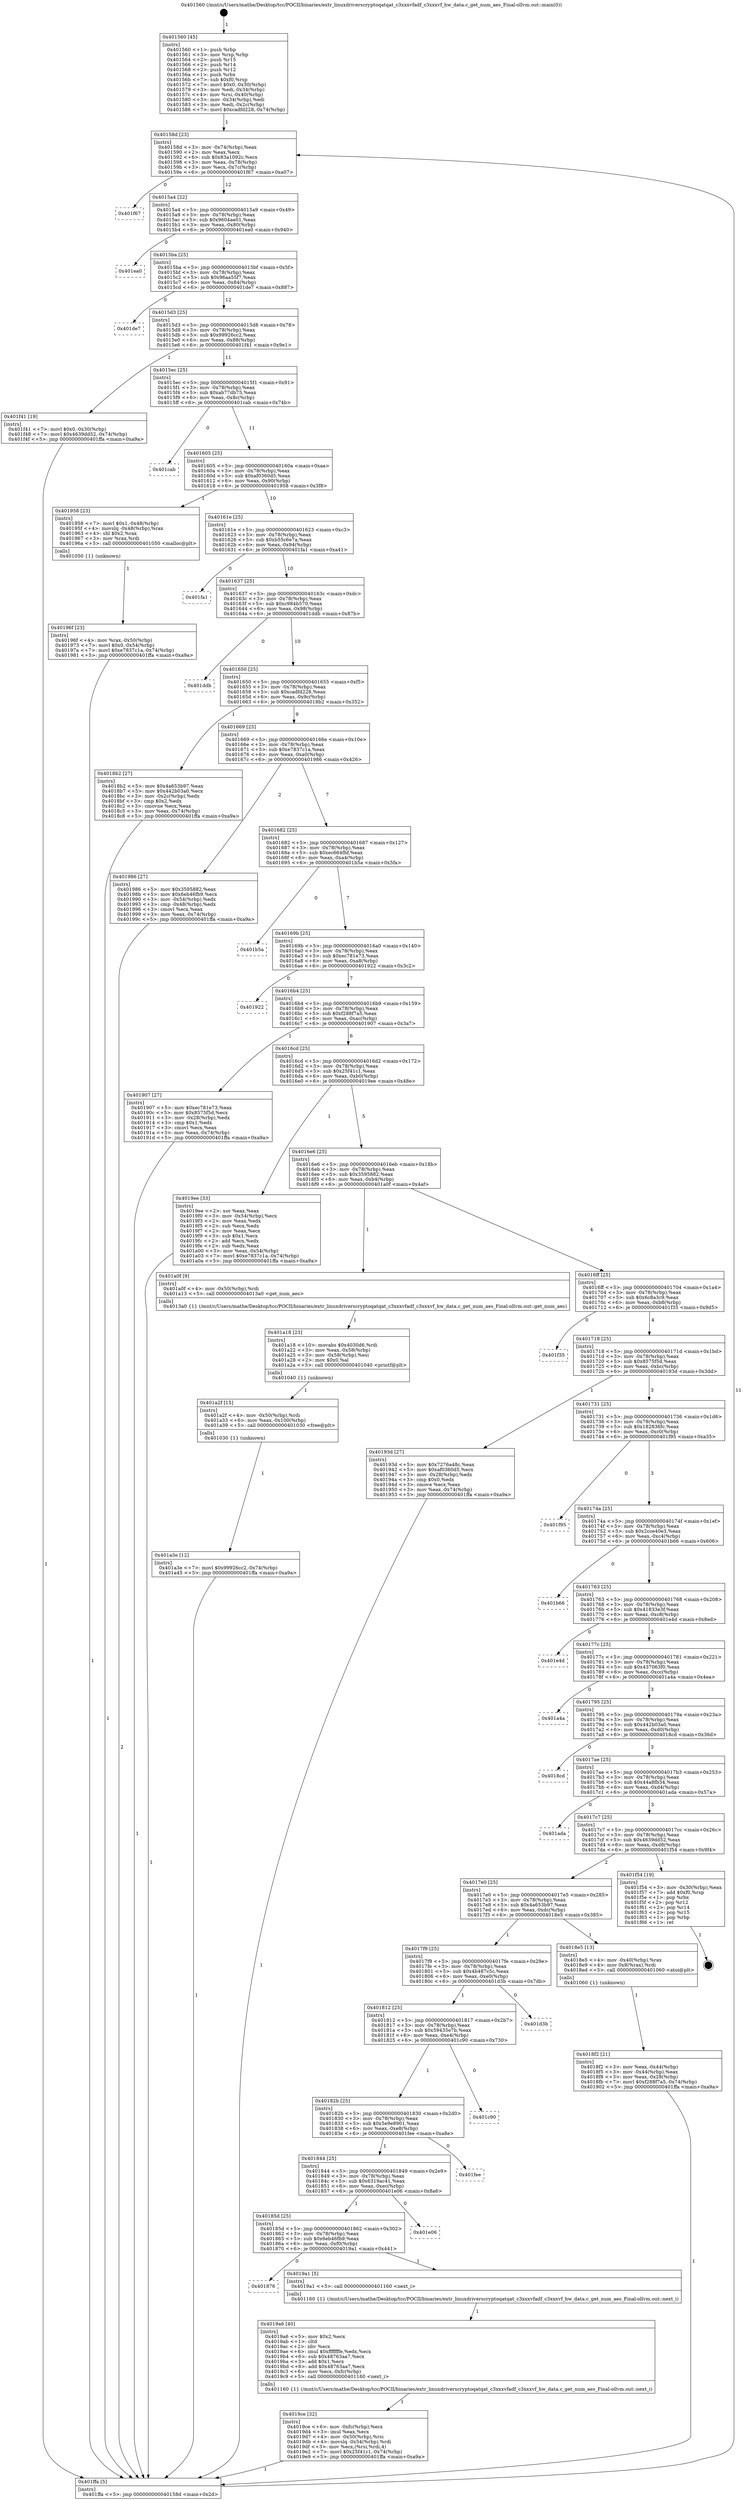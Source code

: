 digraph "0x401560" {
  label = "0x401560 (/mnt/c/Users/mathe/Desktop/tcc/POCII/binaries/extr_linuxdriverscryptoqatqat_c3xxxvfadf_c3xxxvf_hw_data.c_get_num_aes_Final-ollvm.out::main(0))"
  labelloc = "t"
  node[shape=record]

  Entry [label="",width=0.3,height=0.3,shape=circle,fillcolor=black,style=filled]
  "0x40158d" [label="{
     0x40158d [23]\l
     | [instrs]\l
     &nbsp;&nbsp;0x40158d \<+3\>: mov -0x74(%rbp),%eax\l
     &nbsp;&nbsp;0x401590 \<+2\>: mov %eax,%ecx\l
     &nbsp;&nbsp;0x401592 \<+6\>: sub $0x83a1092c,%ecx\l
     &nbsp;&nbsp;0x401598 \<+3\>: mov %eax,-0x78(%rbp)\l
     &nbsp;&nbsp;0x40159b \<+3\>: mov %ecx,-0x7c(%rbp)\l
     &nbsp;&nbsp;0x40159e \<+6\>: je 0000000000401f67 \<main+0xa07\>\l
  }"]
  "0x401f67" [label="{
     0x401f67\l
  }", style=dashed]
  "0x4015a4" [label="{
     0x4015a4 [22]\l
     | [instrs]\l
     &nbsp;&nbsp;0x4015a4 \<+5\>: jmp 00000000004015a9 \<main+0x49\>\l
     &nbsp;&nbsp;0x4015a9 \<+3\>: mov -0x78(%rbp),%eax\l
     &nbsp;&nbsp;0x4015ac \<+5\>: sub $0x9604ae01,%eax\l
     &nbsp;&nbsp;0x4015b1 \<+3\>: mov %eax,-0x80(%rbp)\l
     &nbsp;&nbsp;0x4015b4 \<+6\>: je 0000000000401ea0 \<main+0x940\>\l
  }"]
  Exit [label="",width=0.3,height=0.3,shape=circle,fillcolor=black,style=filled,peripheries=2]
  "0x401ea0" [label="{
     0x401ea0\l
  }", style=dashed]
  "0x4015ba" [label="{
     0x4015ba [25]\l
     | [instrs]\l
     &nbsp;&nbsp;0x4015ba \<+5\>: jmp 00000000004015bf \<main+0x5f\>\l
     &nbsp;&nbsp;0x4015bf \<+3\>: mov -0x78(%rbp),%eax\l
     &nbsp;&nbsp;0x4015c2 \<+5\>: sub $0x96aa55f7,%eax\l
     &nbsp;&nbsp;0x4015c7 \<+6\>: mov %eax,-0x84(%rbp)\l
     &nbsp;&nbsp;0x4015cd \<+6\>: je 0000000000401de7 \<main+0x887\>\l
  }"]
  "0x401a3e" [label="{
     0x401a3e [12]\l
     | [instrs]\l
     &nbsp;&nbsp;0x401a3e \<+7\>: movl $0x99926cc2,-0x74(%rbp)\l
     &nbsp;&nbsp;0x401a45 \<+5\>: jmp 0000000000401ffa \<main+0xa9a\>\l
  }"]
  "0x401de7" [label="{
     0x401de7\l
  }", style=dashed]
  "0x4015d3" [label="{
     0x4015d3 [25]\l
     | [instrs]\l
     &nbsp;&nbsp;0x4015d3 \<+5\>: jmp 00000000004015d8 \<main+0x78\>\l
     &nbsp;&nbsp;0x4015d8 \<+3\>: mov -0x78(%rbp),%eax\l
     &nbsp;&nbsp;0x4015db \<+5\>: sub $0x99926cc2,%eax\l
     &nbsp;&nbsp;0x4015e0 \<+6\>: mov %eax,-0x88(%rbp)\l
     &nbsp;&nbsp;0x4015e6 \<+6\>: je 0000000000401f41 \<main+0x9e1\>\l
  }"]
  "0x401a2f" [label="{
     0x401a2f [15]\l
     | [instrs]\l
     &nbsp;&nbsp;0x401a2f \<+4\>: mov -0x50(%rbp),%rdi\l
     &nbsp;&nbsp;0x401a33 \<+6\>: mov %eax,-0x100(%rbp)\l
     &nbsp;&nbsp;0x401a39 \<+5\>: call 0000000000401030 \<free@plt\>\l
     | [calls]\l
     &nbsp;&nbsp;0x401030 \{1\} (unknown)\l
  }"]
  "0x401f41" [label="{
     0x401f41 [19]\l
     | [instrs]\l
     &nbsp;&nbsp;0x401f41 \<+7\>: movl $0x0,-0x30(%rbp)\l
     &nbsp;&nbsp;0x401f48 \<+7\>: movl $0x4639dd52,-0x74(%rbp)\l
     &nbsp;&nbsp;0x401f4f \<+5\>: jmp 0000000000401ffa \<main+0xa9a\>\l
  }"]
  "0x4015ec" [label="{
     0x4015ec [25]\l
     | [instrs]\l
     &nbsp;&nbsp;0x4015ec \<+5\>: jmp 00000000004015f1 \<main+0x91\>\l
     &nbsp;&nbsp;0x4015f1 \<+3\>: mov -0x78(%rbp),%eax\l
     &nbsp;&nbsp;0x4015f4 \<+5\>: sub $0xab77db75,%eax\l
     &nbsp;&nbsp;0x4015f9 \<+6\>: mov %eax,-0x8c(%rbp)\l
     &nbsp;&nbsp;0x4015ff \<+6\>: je 0000000000401cab \<main+0x74b\>\l
  }"]
  "0x401a18" [label="{
     0x401a18 [23]\l
     | [instrs]\l
     &nbsp;&nbsp;0x401a18 \<+10\>: movabs $0x4030d6,%rdi\l
     &nbsp;&nbsp;0x401a22 \<+3\>: mov %eax,-0x58(%rbp)\l
     &nbsp;&nbsp;0x401a25 \<+3\>: mov -0x58(%rbp),%esi\l
     &nbsp;&nbsp;0x401a28 \<+2\>: mov $0x0,%al\l
     &nbsp;&nbsp;0x401a2a \<+5\>: call 0000000000401040 \<printf@plt\>\l
     | [calls]\l
     &nbsp;&nbsp;0x401040 \{1\} (unknown)\l
  }"]
  "0x401cab" [label="{
     0x401cab\l
  }", style=dashed]
  "0x401605" [label="{
     0x401605 [25]\l
     | [instrs]\l
     &nbsp;&nbsp;0x401605 \<+5\>: jmp 000000000040160a \<main+0xaa\>\l
     &nbsp;&nbsp;0x40160a \<+3\>: mov -0x78(%rbp),%eax\l
     &nbsp;&nbsp;0x40160d \<+5\>: sub $0xaf0360d5,%eax\l
     &nbsp;&nbsp;0x401612 \<+6\>: mov %eax,-0x90(%rbp)\l
     &nbsp;&nbsp;0x401618 \<+6\>: je 0000000000401958 \<main+0x3f8\>\l
  }"]
  "0x4019ce" [label="{
     0x4019ce [32]\l
     | [instrs]\l
     &nbsp;&nbsp;0x4019ce \<+6\>: mov -0xfc(%rbp),%ecx\l
     &nbsp;&nbsp;0x4019d4 \<+3\>: imul %eax,%ecx\l
     &nbsp;&nbsp;0x4019d7 \<+4\>: mov -0x50(%rbp),%rsi\l
     &nbsp;&nbsp;0x4019db \<+4\>: movslq -0x54(%rbp),%rdi\l
     &nbsp;&nbsp;0x4019df \<+3\>: mov %ecx,(%rsi,%rdi,4)\l
     &nbsp;&nbsp;0x4019e2 \<+7\>: movl $0x25f41c1,-0x74(%rbp)\l
     &nbsp;&nbsp;0x4019e9 \<+5\>: jmp 0000000000401ffa \<main+0xa9a\>\l
  }"]
  "0x401958" [label="{
     0x401958 [23]\l
     | [instrs]\l
     &nbsp;&nbsp;0x401958 \<+7\>: movl $0x1,-0x48(%rbp)\l
     &nbsp;&nbsp;0x40195f \<+4\>: movslq -0x48(%rbp),%rax\l
     &nbsp;&nbsp;0x401963 \<+4\>: shl $0x2,%rax\l
     &nbsp;&nbsp;0x401967 \<+3\>: mov %rax,%rdi\l
     &nbsp;&nbsp;0x40196a \<+5\>: call 0000000000401050 \<malloc@plt\>\l
     | [calls]\l
     &nbsp;&nbsp;0x401050 \{1\} (unknown)\l
  }"]
  "0x40161e" [label="{
     0x40161e [25]\l
     | [instrs]\l
     &nbsp;&nbsp;0x40161e \<+5\>: jmp 0000000000401623 \<main+0xc3\>\l
     &nbsp;&nbsp;0x401623 \<+3\>: mov -0x78(%rbp),%eax\l
     &nbsp;&nbsp;0x401626 \<+5\>: sub $0xb55c6e7a,%eax\l
     &nbsp;&nbsp;0x40162b \<+6\>: mov %eax,-0x94(%rbp)\l
     &nbsp;&nbsp;0x401631 \<+6\>: je 0000000000401fa1 \<main+0xa41\>\l
  }"]
  "0x4019a6" [label="{
     0x4019a6 [40]\l
     | [instrs]\l
     &nbsp;&nbsp;0x4019a6 \<+5\>: mov $0x2,%ecx\l
     &nbsp;&nbsp;0x4019ab \<+1\>: cltd\l
     &nbsp;&nbsp;0x4019ac \<+2\>: idiv %ecx\l
     &nbsp;&nbsp;0x4019ae \<+6\>: imul $0xfffffffe,%edx,%ecx\l
     &nbsp;&nbsp;0x4019b4 \<+6\>: sub $0x48763aa7,%ecx\l
     &nbsp;&nbsp;0x4019ba \<+3\>: add $0x1,%ecx\l
     &nbsp;&nbsp;0x4019bd \<+6\>: add $0x48763aa7,%ecx\l
     &nbsp;&nbsp;0x4019c3 \<+6\>: mov %ecx,-0xfc(%rbp)\l
     &nbsp;&nbsp;0x4019c9 \<+5\>: call 0000000000401160 \<next_i\>\l
     | [calls]\l
     &nbsp;&nbsp;0x401160 \{1\} (/mnt/c/Users/mathe/Desktop/tcc/POCII/binaries/extr_linuxdriverscryptoqatqat_c3xxxvfadf_c3xxxvf_hw_data.c_get_num_aes_Final-ollvm.out::next_i)\l
  }"]
  "0x401fa1" [label="{
     0x401fa1\l
  }", style=dashed]
  "0x401637" [label="{
     0x401637 [25]\l
     | [instrs]\l
     &nbsp;&nbsp;0x401637 \<+5\>: jmp 000000000040163c \<main+0xdc\>\l
     &nbsp;&nbsp;0x40163c \<+3\>: mov -0x78(%rbp),%eax\l
     &nbsp;&nbsp;0x40163f \<+5\>: sub $0xc984b570,%eax\l
     &nbsp;&nbsp;0x401644 \<+6\>: mov %eax,-0x98(%rbp)\l
     &nbsp;&nbsp;0x40164a \<+6\>: je 0000000000401ddb \<main+0x87b\>\l
  }"]
  "0x401876" [label="{
     0x401876\l
  }", style=dashed]
  "0x401ddb" [label="{
     0x401ddb\l
  }", style=dashed]
  "0x401650" [label="{
     0x401650 [25]\l
     | [instrs]\l
     &nbsp;&nbsp;0x401650 \<+5\>: jmp 0000000000401655 \<main+0xf5\>\l
     &nbsp;&nbsp;0x401655 \<+3\>: mov -0x78(%rbp),%eax\l
     &nbsp;&nbsp;0x401658 \<+5\>: sub $0xcadfd228,%eax\l
     &nbsp;&nbsp;0x40165d \<+6\>: mov %eax,-0x9c(%rbp)\l
     &nbsp;&nbsp;0x401663 \<+6\>: je 00000000004018b2 \<main+0x352\>\l
  }"]
  "0x4019a1" [label="{
     0x4019a1 [5]\l
     | [instrs]\l
     &nbsp;&nbsp;0x4019a1 \<+5\>: call 0000000000401160 \<next_i\>\l
     | [calls]\l
     &nbsp;&nbsp;0x401160 \{1\} (/mnt/c/Users/mathe/Desktop/tcc/POCII/binaries/extr_linuxdriverscryptoqatqat_c3xxxvfadf_c3xxxvf_hw_data.c_get_num_aes_Final-ollvm.out::next_i)\l
  }"]
  "0x4018b2" [label="{
     0x4018b2 [27]\l
     | [instrs]\l
     &nbsp;&nbsp;0x4018b2 \<+5\>: mov $0x4a653b97,%eax\l
     &nbsp;&nbsp;0x4018b7 \<+5\>: mov $0x442b03a0,%ecx\l
     &nbsp;&nbsp;0x4018bc \<+3\>: mov -0x2c(%rbp),%edx\l
     &nbsp;&nbsp;0x4018bf \<+3\>: cmp $0x2,%edx\l
     &nbsp;&nbsp;0x4018c2 \<+3\>: cmovne %ecx,%eax\l
     &nbsp;&nbsp;0x4018c5 \<+3\>: mov %eax,-0x74(%rbp)\l
     &nbsp;&nbsp;0x4018c8 \<+5\>: jmp 0000000000401ffa \<main+0xa9a\>\l
  }"]
  "0x401669" [label="{
     0x401669 [25]\l
     | [instrs]\l
     &nbsp;&nbsp;0x401669 \<+5\>: jmp 000000000040166e \<main+0x10e\>\l
     &nbsp;&nbsp;0x40166e \<+3\>: mov -0x78(%rbp),%eax\l
     &nbsp;&nbsp;0x401671 \<+5\>: sub $0xe7837c1a,%eax\l
     &nbsp;&nbsp;0x401676 \<+6\>: mov %eax,-0xa0(%rbp)\l
     &nbsp;&nbsp;0x40167c \<+6\>: je 0000000000401986 \<main+0x426\>\l
  }"]
  "0x401ffa" [label="{
     0x401ffa [5]\l
     | [instrs]\l
     &nbsp;&nbsp;0x401ffa \<+5\>: jmp 000000000040158d \<main+0x2d\>\l
  }"]
  "0x401560" [label="{
     0x401560 [45]\l
     | [instrs]\l
     &nbsp;&nbsp;0x401560 \<+1\>: push %rbp\l
     &nbsp;&nbsp;0x401561 \<+3\>: mov %rsp,%rbp\l
     &nbsp;&nbsp;0x401564 \<+2\>: push %r15\l
     &nbsp;&nbsp;0x401566 \<+2\>: push %r14\l
     &nbsp;&nbsp;0x401568 \<+2\>: push %r12\l
     &nbsp;&nbsp;0x40156a \<+1\>: push %rbx\l
     &nbsp;&nbsp;0x40156b \<+7\>: sub $0xf0,%rsp\l
     &nbsp;&nbsp;0x401572 \<+7\>: movl $0x0,-0x30(%rbp)\l
     &nbsp;&nbsp;0x401579 \<+3\>: mov %edi,-0x34(%rbp)\l
     &nbsp;&nbsp;0x40157c \<+4\>: mov %rsi,-0x40(%rbp)\l
     &nbsp;&nbsp;0x401580 \<+3\>: mov -0x34(%rbp),%edi\l
     &nbsp;&nbsp;0x401583 \<+3\>: mov %edi,-0x2c(%rbp)\l
     &nbsp;&nbsp;0x401586 \<+7\>: movl $0xcadfd228,-0x74(%rbp)\l
  }"]
  "0x40185d" [label="{
     0x40185d [25]\l
     | [instrs]\l
     &nbsp;&nbsp;0x40185d \<+5\>: jmp 0000000000401862 \<main+0x302\>\l
     &nbsp;&nbsp;0x401862 \<+3\>: mov -0x78(%rbp),%eax\l
     &nbsp;&nbsp;0x401865 \<+5\>: sub $0x6eb46fb9,%eax\l
     &nbsp;&nbsp;0x40186a \<+6\>: mov %eax,-0xf0(%rbp)\l
     &nbsp;&nbsp;0x401870 \<+6\>: je 00000000004019a1 \<main+0x441\>\l
  }"]
  "0x401986" [label="{
     0x401986 [27]\l
     | [instrs]\l
     &nbsp;&nbsp;0x401986 \<+5\>: mov $0x3595882,%eax\l
     &nbsp;&nbsp;0x40198b \<+5\>: mov $0x6eb46fb9,%ecx\l
     &nbsp;&nbsp;0x401990 \<+3\>: mov -0x54(%rbp),%edx\l
     &nbsp;&nbsp;0x401993 \<+3\>: cmp -0x48(%rbp),%edx\l
     &nbsp;&nbsp;0x401996 \<+3\>: cmovl %ecx,%eax\l
     &nbsp;&nbsp;0x401999 \<+3\>: mov %eax,-0x74(%rbp)\l
     &nbsp;&nbsp;0x40199c \<+5\>: jmp 0000000000401ffa \<main+0xa9a\>\l
  }"]
  "0x401682" [label="{
     0x401682 [25]\l
     | [instrs]\l
     &nbsp;&nbsp;0x401682 \<+5\>: jmp 0000000000401687 \<main+0x127\>\l
     &nbsp;&nbsp;0x401687 \<+3\>: mov -0x78(%rbp),%eax\l
     &nbsp;&nbsp;0x40168a \<+5\>: sub $0xec664fbf,%eax\l
     &nbsp;&nbsp;0x40168f \<+6\>: mov %eax,-0xa4(%rbp)\l
     &nbsp;&nbsp;0x401695 \<+6\>: je 0000000000401b5a \<main+0x5fa\>\l
  }"]
  "0x401e06" [label="{
     0x401e06\l
  }", style=dashed]
  "0x401b5a" [label="{
     0x401b5a\l
  }", style=dashed]
  "0x40169b" [label="{
     0x40169b [25]\l
     | [instrs]\l
     &nbsp;&nbsp;0x40169b \<+5\>: jmp 00000000004016a0 \<main+0x140\>\l
     &nbsp;&nbsp;0x4016a0 \<+3\>: mov -0x78(%rbp),%eax\l
     &nbsp;&nbsp;0x4016a3 \<+5\>: sub $0xec781e73,%eax\l
     &nbsp;&nbsp;0x4016a8 \<+6\>: mov %eax,-0xa8(%rbp)\l
     &nbsp;&nbsp;0x4016ae \<+6\>: je 0000000000401922 \<main+0x3c2\>\l
  }"]
  "0x401844" [label="{
     0x401844 [25]\l
     | [instrs]\l
     &nbsp;&nbsp;0x401844 \<+5\>: jmp 0000000000401849 \<main+0x2e9\>\l
     &nbsp;&nbsp;0x401849 \<+3\>: mov -0x78(%rbp),%eax\l
     &nbsp;&nbsp;0x40184c \<+5\>: sub $0x6319ac41,%eax\l
     &nbsp;&nbsp;0x401851 \<+6\>: mov %eax,-0xec(%rbp)\l
     &nbsp;&nbsp;0x401857 \<+6\>: je 0000000000401e06 \<main+0x8a6\>\l
  }"]
  "0x401922" [label="{
     0x401922\l
  }", style=dashed]
  "0x4016b4" [label="{
     0x4016b4 [25]\l
     | [instrs]\l
     &nbsp;&nbsp;0x4016b4 \<+5\>: jmp 00000000004016b9 \<main+0x159\>\l
     &nbsp;&nbsp;0x4016b9 \<+3\>: mov -0x78(%rbp),%eax\l
     &nbsp;&nbsp;0x4016bc \<+5\>: sub $0xf288f7a5,%eax\l
     &nbsp;&nbsp;0x4016c1 \<+6\>: mov %eax,-0xac(%rbp)\l
     &nbsp;&nbsp;0x4016c7 \<+6\>: je 0000000000401907 \<main+0x3a7\>\l
  }"]
  "0x401fee" [label="{
     0x401fee\l
  }", style=dashed]
  "0x401907" [label="{
     0x401907 [27]\l
     | [instrs]\l
     &nbsp;&nbsp;0x401907 \<+5\>: mov $0xec781e73,%eax\l
     &nbsp;&nbsp;0x40190c \<+5\>: mov $0x8575f5d,%ecx\l
     &nbsp;&nbsp;0x401911 \<+3\>: mov -0x28(%rbp),%edx\l
     &nbsp;&nbsp;0x401914 \<+3\>: cmp $0x1,%edx\l
     &nbsp;&nbsp;0x401917 \<+3\>: cmovl %ecx,%eax\l
     &nbsp;&nbsp;0x40191a \<+3\>: mov %eax,-0x74(%rbp)\l
     &nbsp;&nbsp;0x40191d \<+5\>: jmp 0000000000401ffa \<main+0xa9a\>\l
  }"]
  "0x4016cd" [label="{
     0x4016cd [25]\l
     | [instrs]\l
     &nbsp;&nbsp;0x4016cd \<+5\>: jmp 00000000004016d2 \<main+0x172\>\l
     &nbsp;&nbsp;0x4016d2 \<+3\>: mov -0x78(%rbp),%eax\l
     &nbsp;&nbsp;0x4016d5 \<+5\>: sub $0x25f41c1,%eax\l
     &nbsp;&nbsp;0x4016da \<+6\>: mov %eax,-0xb0(%rbp)\l
     &nbsp;&nbsp;0x4016e0 \<+6\>: je 00000000004019ee \<main+0x48e\>\l
  }"]
  "0x40182b" [label="{
     0x40182b [25]\l
     | [instrs]\l
     &nbsp;&nbsp;0x40182b \<+5\>: jmp 0000000000401830 \<main+0x2d0\>\l
     &nbsp;&nbsp;0x401830 \<+3\>: mov -0x78(%rbp),%eax\l
     &nbsp;&nbsp;0x401833 \<+5\>: sub $0x5e9e8901,%eax\l
     &nbsp;&nbsp;0x401838 \<+6\>: mov %eax,-0xe8(%rbp)\l
     &nbsp;&nbsp;0x40183e \<+6\>: je 0000000000401fee \<main+0xa8e\>\l
  }"]
  "0x4019ee" [label="{
     0x4019ee [33]\l
     | [instrs]\l
     &nbsp;&nbsp;0x4019ee \<+2\>: xor %eax,%eax\l
     &nbsp;&nbsp;0x4019f0 \<+3\>: mov -0x54(%rbp),%ecx\l
     &nbsp;&nbsp;0x4019f3 \<+2\>: mov %eax,%edx\l
     &nbsp;&nbsp;0x4019f5 \<+2\>: sub %ecx,%edx\l
     &nbsp;&nbsp;0x4019f7 \<+2\>: mov %eax,%ecx\l
     &nbsp;&nbsp;0x4019f9 \<+3\>: sub $0x1,%ecx\l
     &nbsp;&nbsp;0x4019fc \<+2\>: add %ecx,%edx\l
     &nbsp;&nbsp;0x4019fe \<+2\>: sub %edx,%eax\l
     &nbsp;&nbsp;0x401a00 \<+3\>: mov %eax,-0x54(%rbp)\l
     &nbsp;&nbsp;0x401a03 \<+7\>: movl $0xe7837c1a,-0x74(%rbp)\l
     &nbsp;&nbsp;0x401a0a \<+5\>: jmp 0000000000401ffa \<main+0xa9a\>\l
  }"]
  "0x4016e6" [label="{
     0x4016e6 [25]\l
     | [instrs]\l
     &nbsp;&nbsp;0x4016e6 \<+5\>: jmp 00000000004016eb \<main+0x18b\>\l
     &nbsp;&nbsp;0x4016eb \<+3\>: mov -0x78(%rbp),%eax\l
     &nbsp;&nbsp;0x4016ee \<+5\>: sub $0x3595882,%eax\l
     &nbsp;&nbsp;0x4016f3 \<+6\>: mov %eax,-0xb4(%rbp)\l
     &nbsp;&nbsp;0x4016f9 \<+6\>: je 0000000000401a0f \<main+0x4af\>\l
  }"]
  "0x401c90" [label="{
     0x401c90\l
  }", style=dashed]
  "0x401a0f" [label="{
     0x401a0f [9]\l
     | [instrs]\l
     &nbsp;&nbsp;0x401a0f \<+4\>: mov -0x50(%rbp),%rdi\l
     &nbsp;&nbsp;0x401a13 \<+5\>: call 00000000004013a0 \<get_num_aes\>\l
     | [calls]\l
     &nbsp;&nbsp;0x4013a0 \{1\} (/mnt/c/Users/mathe/Desktop/tcc/POCII/binaries/extr_linuxdriverscryptoqatqat_c3xxxvfadf_c3xxxvf_hw_data.c_get_num_aes_Final-ollvm.out::get_num_aes)\l
  }"]
  "0x4016ff" [label="{
     0x4016ff [25]\l
     | [instrs]\l
     &nbsp;&nbsp;0x4016ff \<+5\>: jmp 0000000000401704 \<main+0x1a4\>\l
     &nbsp;&nbsp;0x401704 \<+3\>: mov -0x78(%rbp),%eax\l
     &nbsp;&nbsp;0x401707 \<+5\>: sub $0x6c8a3c9,%eax\l
     &nbsp;&nbsp;0x40170c \<+6\>: mov %eax,-0xb8(%rbp)\l
     &nbsp;&nbsp;0x401712 \<+6\>: je 0000000000401f35 \<main+0x9d5\>\l
  }"]
  "0x401812" [label="{
     0x401812 [25]\l
     | [instrs]\l
     &nbsp;&nbsp;0x401812 \<+5\>: jmp 0000000000401817 \<main+0x2b7\>\l
     &nbsp;&nbsp;0x401817 \<+3\>: mov -0x78(%rbp),%eax\l
     &nbsp;&nbsp;0x40181a \<+5\>: sub $0x59435e7b,%eax\l
     &nbsp;&nbsp;0x40181f \<+6\>: mov %eax,-0xe4(%rbp)\l
     &nbsp;&nbsp;0x401825 \<+6\>: je 0000000000401c90 \<main+0x730\>\l
  }"]
  "0x401f35" [label="{
     0x401f35\l
  }", style=dashed]
  "0x401718" [label="{
     0x401718 [25]\l
     | [instrs]\l
     &nbsp;&nbsp;0x401718 \<+5\>: jmp 000000000040171d \<main+0x1bd\>\l
     &nbsp;&nbsp;0x40171d \<+3\>: mov -0x78(%rbp),%eax\l
     &nbsp;&nbsp;0x401720 \<+5\>: sub $0x8575f5d,%eax\l
     &nbsp;&nbsp;0x401725 \<+6\>: mov %eax,-0xbc(%rbp)\l
     &nbsp;&nbsp;0x40172b \<+6\>: je 000000000040193d \<main+0x3dd\>\l
  }"]
  "0x401d3b" [label="{
     0x401d3b\l
  }", style=dashed]
  "0x40193d" [label="{
     0x40193d [27]\l
     | [instrs]\l
     &nbsp;&nbsp;0x40193d \<+5\>: mov $0x7276a48c,%eax\l
     &nbsp;&nbsp;0x401942 \<+5\>: mov $0xaf0360d5,%ecx\l
     &nbsp;&nbsp;0x401947 \<+3\>: mov -0x28(%rbp),%edx\l
     &nbsp;&nbsp;0x40194a \<+3\>: cmp $0x0,%edx\l
     &nbsp;&nbsp;0x40194d \<+3\>: cmove %ecx,%eax\l
     &nbsp;&nbsp;0x401950 \<+3\>: mov %eax,-0x74(%rbp)\l
     &nbsp;&nbsp;0x401953 \<+5\>: jmp 0000000000401ffa \<main+0xa9a\>\l
  }"]
  "0x401731" [label="{
     0x401731 [25]\l
     | [instrs]\l
     &nbsp;&nbsp;0x401731 \<+5\>: jmp 0000000000401736 \<main+0x1d6\>\l
     &nbsp;&nbsp;0x401736 \<+3\>: mov -0x78(%rbp),%eax\l
     &nbsp;&nbsp;0x401739 \<+5\>: sub $0x182836fc,%eax\l
     &nbsp;&nbsp;0x40173e \<+6\>: mov %eax,-0xc0(%rbp)\l
     &nbsp;&nbsp;0x401744 \<+6\>: je 0000000000401f95 \<main+0xa35\>\l
  }"]
  "0x40196f" [label="{
     0x40196f [23]\l
     | [instrs]\l
     &nbsp;&nbsp;0x40196f \<+4\>: mov %rax,-0x50(%rbp)\l
     &nbsp;&nbsp;0x401973 \<+7\>: movl $0x0,-0x54(%rbp)\l
     &nbsp;&nbsp;0x40197a \<+7\>: movl $0xe7837c1a,-0x74(%rbp)\l
     &nbsp;&nbsp;0x401981 \<+5\>: jmp 0000000000401ffa \<main+0xa9a\>\l
  }"]
  "0x401f95" [label="{
     0x401f95\l
  }", style=dashed]
  "0x40174a" [label="{
     0x40174a [25]\l
     | [instrs]\l
     &nbsp;&nbsp;0x40174a \<+5\>: jmp 000000000040174f \<main+0x1ef\>\l
     &nbsp;&nbsp;0x40174f \<+3\>: mov -0x78(%rbp),%eax\l
     &nbsp;&nbsp;0x401752 \<+5\>: sub $0x2cce40e3,%eax\l
     &nbsp;&nbsp;0x401757 \<+6\>: mov %eax,-0xc4(%rbp)\l
     &nbsp;&nbsp;0x40175d \<+6\>: je 0000000000401b66 \<main+0x606\>\l
  }"]
  "0x4018f2" [label="{
     0x4018f2 [21]\l
     | [instrs]\l
     &nbsp;&nbsp;0x4018f2 \<+3\>: mov %eax,-0x44(%rbp)\l
     &nbsp;&nbsp;0x4018f5 \<+3\>: mov -0x44(%rbp),%eax\l
     &nbsp;&nbsp;0x4018f8 \<+3\>: mov %eax,-0x28(%rbp)\l
     &nbsp;&nbsp;0x4018fb \<+7\>: movl $0xf288f7a5,-0x74(%rbp)\l
     &nbsp;&nbsp;0x401902 \<+5\>: jmp 0000000000401ffa \<main+0xa9a\>\l
  }"]
  "0x401b66" [label="{
     0x401b66\l
  }", style=dashed]
  "0x401763" [label="{
     0x401763 [25]\l
     | [instrs]\l
     &nbsp;&nbsp;0x401763 \<+5\>: jmp 0000000000401768 \<main+0x208\>\l
     &nbsp;&nbsp;0x401768 \<+3\>: mov -0x78(%rbp),%eax\l
     &nbsp;&nbsp;0x40176b \<+5\>: sub $0x41833e3f,%eax\l
     &nbsp;&nbsp;0x401770 \<+6\>: mov %eax,-0xc8(%rbp)\l
     &nbsp;&nbsp;0x401776 \<+6\>: je 0000000000401e4d \<main+0x8ed\>\l
  }"]
  "0x4017f9" [label="{
     0x4017f9 [25]\l
     | [instrs]\l
     &nbsp;&nbsp;0x4017f9 \<+5\>: jmp 00000000004017fe \<main+0x29e\>\l
     &nbsp;&nbsp;0x4017fe \<+3\>: mov -0x78(%rbp),%eax\l
     &nbsp;&nbsp;0x401801 \<+5\>: sub $0x4b487c5c,%eax\l
     &nbsp;&nbsp;0x401806 \<+6\>: mov %eax,-0xe0(%rbp)\l
     &nbsp;&nbsp;0x40180c \<+6\>: je 0000000000401d3b \<main+0x7db\>\l
  }"]
  "0x401e4d" [label="{
     0x401e4d\l
  }", style=dashed]
  "0x40177c" [label="{
     0x40177c [25]\l
     | [instrs]\l
     &nbsp;&nbsp;0x40177c \<+5\>: jmp 0000000000401781 \<main+0x221\>\l
     &nbsp;&nbsp;0x401781 \<+3\>: mov -0x78(%rbp),%eax\l
     &nbsp;&nbsp;0x401784 \<+5\>: sub $0x437063f0,%eax\l
     &nbsp;&nbsp;0x401789 \<+6\>: mov %eax,-0xcc(%rbp)\l
     &nbsp;&nbsp;0x40178f \<+6\>: je 0000000000401a4a \<main+0x4ea\>\l
  }"]
  "0x4018e5" [label="{
     0x4018e5 [13]\l
     | [instrs]\l
     &nbsp;&nbsp;0x4018e5 \<+4\>: mov -0x40(%rbp),%rax\l
     &nbsp;&nbsp;0x4018e9 \<+4\>: mov 0x8(%rax),%rdi\l
     &nbsp;&nbsp;0x4018ed \<+5\>: call 0000000000401060 \<atoi@plt\>\l
     | [calls]\l
     &nbsp;&nbsp;0x401060 \{1\} (unknown)\l
  }"]
  "0x401a4a" [label="{
     0x401a4a\l
  }", style=dashed]
  "0x401795" [label="{
     0x401795 [25]\l
     | [instrs]\l
     &nbsp;&nbsp;0x401795 \<+5\>: jmp 000000000040179a \<main+0x23a\>\l
     &nbsp;&nbsp;0x40179a \<+3\>: mov -0x78(%rbp),%eax\l
     &nbsp;&nbsp;0x40179d \<+5\>: sub $0x442b03a0,%eax\l
     &nbsp;&nbsp;0x4017a2 \<+6\>: mov %eax,-0xd0(%rbp)\l
     &nbsp;&nbsp;0x4017a8 \<+6\>: je 00000000004018cd \<main+0x36d\>\l
  }"]
  "0x4017e0" [label="{
     0x4017e0 [25]\l
     | [instrs]\l
     &nbsp;&nbsp;0x4017e0 \<+5\>: jmp 00000000004017e5 \<main+0x285\>\l
     &nbsp;&nbsp;0x4017e5 \<+3\>: mov -0x78(%rbp),%eax\l
     &nbsp;&nbsp;0x4017e8 \<+5\>: sub $0x4a653b97,%eax\l
     &nbsp;&nbsp;0x4017ed \<+6\>: mov %eax,-0xdc(%rbp)\l
     &nbsp;&nbsp;0x4017f3 \<+6\>: je 00000000004018e5 \<main+0x385\>\l
  }"]
  "0x4018cd" [label="{
     0x4018cd\l
  }", style=dashed]
  "0x4017ae" [label="{
     0x4017ae [25]\l
     | [instrs]\l
     &nbsp;&nbsp;0x4017ae \<+5\>: jmp 00000000004017b3 \<main+0x253\>\l
     &nbsp;&nbsp;0x4017b3 \<+3\>: mov -0x78(%rbp),%eax\l
     &nbsp;&nbsp;0x4017b6 \<+5\>: sub $0x44a8fb34,%eax\l
     &nbsp;&nbsp;0x4017bb \<+6\>: mov %eax,-0xd4(%rbp)\l
     &nbsp;&nbsp;0x4017c1 \<+6\>: je 0000000000401ada \<main+0x57a\>\l
  }"]
  "0x401f54" [label="{
     0x401f54 [19]\l
     | [instrs]\l
     &nbsp;&nbsp;0x401f54 \<+3\>: mov -0x30(%rbp),%eax\l
     &nbsp;&nbsp;0x401f57 \<+7\>: add $0xf0,%rsp\l
     &nbsp;&nbsp;0x401f5e \<+1\>: pop %rbx\l
     &nbsp;&nbsp;0x401f5f \<+2\>: pop %r12\l
     &nbsp;&nbsp;0x401f61 \<+2\>: pop %r14\l
     &nbsp;&nbsp;0x401f63 \<+2\>: pop %r15\l
     &nbsp;&nbsp;0x401f65 \<+1\>: pop %rbp\l
     &nbsp;&nbsp;0x401f66 \<+1\>: ret\l
  }"]
  "0x401ada" [label="{
     0x401ada\l
  }", style=dashed]
  "0x4017c7" [label="{
     0x4017c7 [25]\l
     | [instrs]\l
     &nbsp;&nbsp;0x4017c7 \<+5\>: jmp 00000000004017cc \<main+0x26c\>\l
     &nbsp;&nbsp;0x4017cc \<+3\>: mov -0x78(%rbp),%eax\l
     &nbsp;&nbsp;0x4017cf \<+5\>: sub $0x4639dd52,%eax\l
     &nbsp;&nbsp;0x4017d4 \<+6\>: mov %eax,-0xd8(%rbp)\l
     &nbsp;&nbsp;0x4017da \<+6\>: je 0000000000401f54 \<main+0x9f4\>\l
  }"]
  Entry -> "0x401560" [label=" 1"]
  "0x40158d" -> "0x401f67" [label=" 0"]
  "0x40158d" -> "0x4015a4" [label=" 12"]
  "0x401f54" -> Exit [label=" 1"]
  "0x4015a4" -> "0x401ea0" [label=" 0"]
  "0x4015a4" -> "0x4015ba" [label=" 12"]
  "0x401f41" -> "0x401ffa" [label=" 1"]
  "0x4015ba" -> "0x401de7" [label=" 0"]
  "0x4015ba" -> "0x4015d3" [label=" 12"]
  "0x401a3e" -> "0x401ffa" [label=" 1"]
  "0x4015d3" -> "0x401f41" [label=" 1"]
  "0x4015d3" -> "0x4015ec" [label=" 11"]
  "0x401a2f" -> "0x401a3e" [label=" 1"]
  "0x4015ec" -> "0x401cab" [label=" 0"]
  "0x4015ec" -> "0x401605" [label=" 11"]
  "0x401a18" -> "0x401a2f" [label=" 1"]
  "0x401605" -> "0x401958" [label=" 1"]
  "0x401605" -> "0x40161e" [label=" 10"]
  "0x401a0f" -> "0x401a18" [label=" 1"]
  "0x40161e" -> "0x401fa1" [label=" 0"]
  "0x40161e" -> "0x401637" [label=" 10"]
  "0x4019ee" -> "0x401ffa" [label=" 1"]
  "0x401637" -> "0x401ddb" [label=" 0"]
  "0x401637" -> "0x401650" [label=" 10"]
  "0x4019ce" -> "0x401ffa" [label=" 1"]
  "0x401650" -> "0x4018b2" [label=" 1"]
  "0x401650" -> "0x401669" [label=" 9"]
  "0x4018b2" -> "0x401ffa" [label=" 1"]
  "0x401560" -> "0x40158d" [label=" 1"]
  "0x401ffa" -> "0x40158d" [label=" 11"]
  "0x4019a6" -> "0x4019ce" [label=" 1"]
  "0x401669" -> "0x401986" [label=" 2"]
  "0x401669" -> "0x401682" [label=" 7"]
  "0x40185d" -> "0x401876" [label=" 0"]
  "0x401682" -> "0x401b5a" [label=" 0"]
  "0x401682" -> "0x40169b" [label=" 7"]
  "0x40185d" -> "0x4019a1" [label=" 1"]
  "0x40169b" -> "0x401922" [label=" 0"]
  "0x40169b" -> "0x4016b4" [label=" 7"]
  "0x401844" -> "0x40185d" [label=" 1"]
  "0x4016b4" -> "0x401907" [label=" 1"]
  "0x4016b4" -> "0x4016cd" [label=" 6"]
  "0x401844" -> "0x401e06" [label=" 0"]
  "0x4016cd" -> "0x4019ee" [label=" 1"]
  "0x4016cd" -> "0x4016e6" [label=" 5"]
  "0x40182b" -> "0x401844" [label=" 1"]
  "0x4016e6" -> "0x401a0f" [label=" 1"]
  "0x4016e6" -> "0x4016ff" [label=" 4"]
  "0x40182b" -> "0x401fee" [label=" 0"]
  "0x4016ff" -> "0x401f35" [label=" 0"]
  "0x4016ff" -> "0x401718" [label=" 4"]
  "0x401812" -> "0x40182b" [label=" 1"]
  "0x401718" -> "0x40193d" [label=" 1"]
  "0x401718" -> "0x401731" [label=" 3"]
  "0x401812" -> "0x401c90" [label=" 0"]
  "0x401731" -> "0x401f95" [label=" 0"]
  "0x401731" -> "0x40174a" [label=" 3"]
  "0x4017f9" -> "0x401812" [label=" 1"]
  "0x40174a" -> "0x401b66" [label=" 0"]
  "0x40174a" -> "0x401763" [label=" 3"]
  "0x4017f9" -> "0x401d3b" [label=" 0"]
  "0x401763" -> "0x401e4d" [label=" 0"]
  "0x401763" -> "0x40177c" [label=" 3"]
  "0x4019a1" -> "0x4019a6" [label=" 1"]
  "0x40177c" -> "0x401a4a" [label=" 0"]
  "0x40177c" -> "0x401795" [label=" 3"]
  "0x401986" -> "0x401ffa" [label=" 2"]
  "0x401795" -> "0x4018cd" [label=" 0"]
  "0x401795" -> "0x4017ae" [label=" 3"]
  "0x401958" -> "0x40196f" [label=" 1"]
  "0x4017ae" -> "0x401ada" [label=" 0"]
  "0x4017ae" -> "0x4017c7" [label=" 3"]
  "0x40193d" -> "0x401ffa" [label=" 1"]
  "0x4017c7" -> "0x401f54" [label=" 1"]
  "0x4017c7" -> "0x4017e0" [label=" 2"]
  "0x40196f" -> "0x401ffa" [label=" 1"]
  "0x4017e0" -> "0x4018e5" [label=" 1"]
  "0x4017e0" -> "0x4017f9" [label=" 1"]
  "0x4018e5" -> "0x4018f2" [label=" 1"]
  "0x4018f2" -> "0x401ffa" [label=" 1"]
  "0x401907" -> "0x401ffa" [label=" 1"]
}
